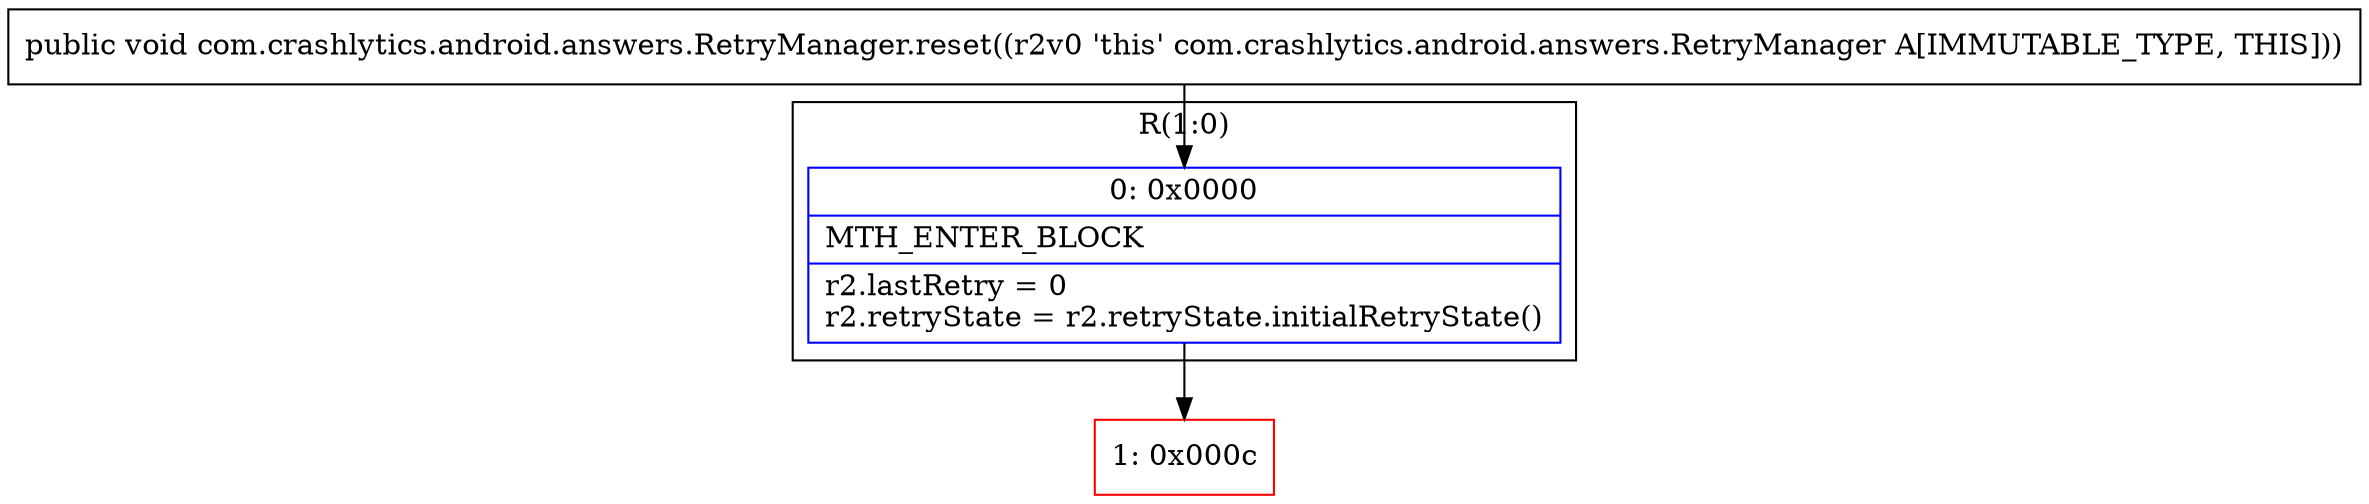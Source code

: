 digraph "CFG forcom.crashlytics.android.answers.RetryManager.reset()V" {
subgraph cluster_Region_386344063 {
label = "R(1:0)";
node [shape=record,color=blue];
Node_0 [shape=record,label="{0\:\ 0x0000|MTH_ENTER_BLOCK\l|r2.lastRetry = 0\lr2.retryState = r2.retryState.initialRetryState()\l}"];
}
Node_1 [shape=record,color=red,label="{1\:\ 0x000c}"];
MethodNode[shape=record,label="{public void com.crashlytics.android.answers.RetryManager.reset((r2v0 'this' com.crashlytics.android.answers.RetryManager A[IMMUTABLE_TYPE, THIS])) }"];
MethodNode -> Node_0;
Node_0 -> Node_1;
}

